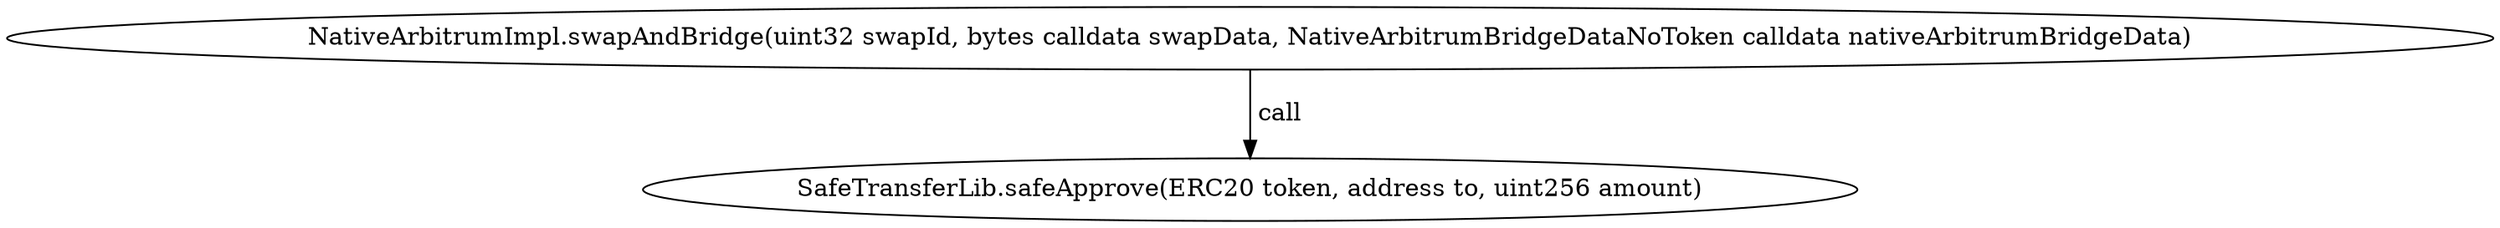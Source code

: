 digraph "" {
	graph [bb="0,0,1204.1,124.8"];
	node [label="\N"];
	"NativeArbitrumImpl.swapAndBridge(uint32 swapId, bytes calldata swapData, NativeArbitrumBridgeDataNoToken calldata nativeArbitrumBridgeData)"	 [height=0.5,
		pos="602.06,106.8",
		width=16.724];
	"SafeTransferLib.safeApprove(ERC20 token, address to, uint256 amount)"	 [height=0.5,
		pos="602.06,18",
		width=8.1727];
	"NativeArbitrumImpl.swapAndBridge(uint32 swapId, bytes calldata swapData, NativeArbitrumBridgeDataNoToken calldata nativeArbitrumBridgeData)" -> "SafeTransferLib.safeApprove(ERC20 token, address to, uint256 amount)" [key=call,
	label=" call",
	lp="613.91,62.4",
	pos="e,602.06,36.072 602.06,88.401 602.06,76.295 602.06,60.208 602.06,46.467"];
}
